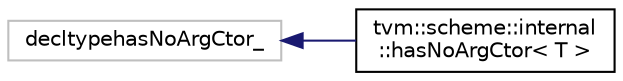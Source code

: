 digraph "Graphical Class Hierarchy"
{
  edge [fontname="Helvetica",fontsize="10",labelfontname="Helvetica",labelfontsize="10"];
  node [fontname="Helvetica",fontsize="10",shape=record];
  rankdir="LR";
  Node234 [label="decltypehasNoArgCtor_",height=0.2,width=0.4,color="grey75", fillcolor="white", style="filled"];
  Node234 -> Node0 [dir="back",color="midnightblue",fontsize="10",style="solid",fontname="Helvetica"];
  Node0 [label="tvm::scheme::internal\l::hasNoArgCtor\< T \>",height=0.2,width=0.4,color="black", fillcolor="white", style="filled",URL="$classtvm_1_1scheme_1_1internal_1_1hasNoArgCtor.html"];
}
